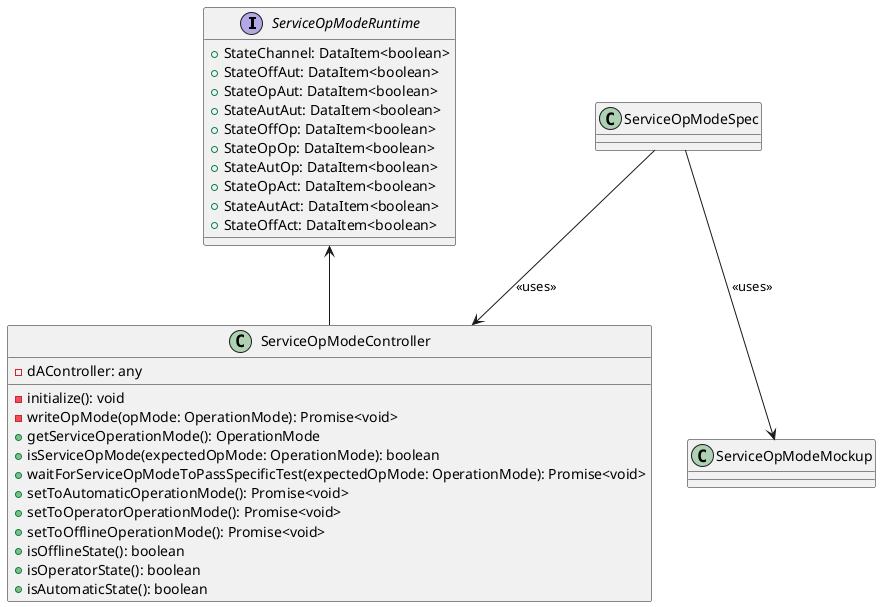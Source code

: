 /*
 * MIT License
 *
 * Copyright (c) 2021 P2O-Lab <p2o-lab@mailbox.tu-dresden.de>,
 * Chair for Process Control Systems, Technische Universität Dresden
 *
 * Permission is hereby granted, free of charge, to any person obtaining a copy
 * of this software and associated documentation files (the "Software"), to deal
 * in the Software without restriction, including without limitation the rights
 * to use, copy, modify, merge, publish, distribute, sublicense, and/or sell
 * copies of the Software, and to permit persons to whom the Software is
 * furnished to do so, subject to the following conditions:
 *
 * The above copyright notice and this permission notice shall be included in all
 * copies or substantial portions of the Software.
 *
 * THE SOFTWARE IS PROVIDED "AS IS", WITHOUT WARRANTY OF ANY KIND, EXPRESS OR
 * IMPLIED, INCLUDING BUT NOT LIMITED TO THE WARRANTIES OF MERCHANTABILITY,
 * FITNESS FOR A PARTICULAR PURPOSE AND NONINFRINGEMENT. IN NO EVENT SHALL THE
 * AUTHORS OR COPYRIGHT HOLDERS BE LIABLE FOR ANY CLAIM, DAMAGES OR OTHER
 * LIABILITY, WHETHER IN AN ACTION OF CONTRACT, TORT OR OTHERWISE, ARISING FROM,
 * OUT OF OR IN CONNECTION WITH THE SOFTWARE OR THE USE OR OTHER DEALINGS IN THE
 * SOFTWARE.
 */
 
@startuml
'https://plantuml.com/class-diagram

interface ServiceOpModeRuntime{
	+ StateChannel: DataItem<boolean>
	+ StateOffAut: DataItem<boolean>
	+ StateOpAut: DataItem<boolean>
	+ StateAutAut: DataItem<boolean>
	+ StateOffOp: DataItem<boolean>
	+ StateOpOp: DataItem<boolean>
	+ StateAutOp: DataItem<boolean>
	+ StateOpAct: DataItem<boolean>
	+ StateAutAct: DataItem<boolean>
	+ StateOffAct: DataItem<boolean>
}

class ServiceOpModeController{
    - dAController: any
    - initialize(): void
    - writeOpMode(opMode: OperationMode): Promise<void>
    + getServiceOperationMode(): OperationMode
    + isServiceOpMode(expectedOpMode: OperationMode): boolean
    + waitForServiceOpModeToPassSpecificTest(expectedOpMode: OperationMode): Promise<void>
    + setToAutomaticOperationMode(): Promise<void>
    + setToOperatorOperationMode(): Promise<void>
    + setToOfflineOperationMode(): Promise<void>
    + isOfflineState(): boolean
    + isOperatorState(): boolean
    + isAutomaticState(): boolean
}

ServiceOpModeRuntime <-- ServiceOpModeController
ServiceOpModeSpec --> ServiceOpModeController : <<uses>>
ServiceOpModeSpec --> ServiceOpModeMockup : <<uses>>

@enduml
